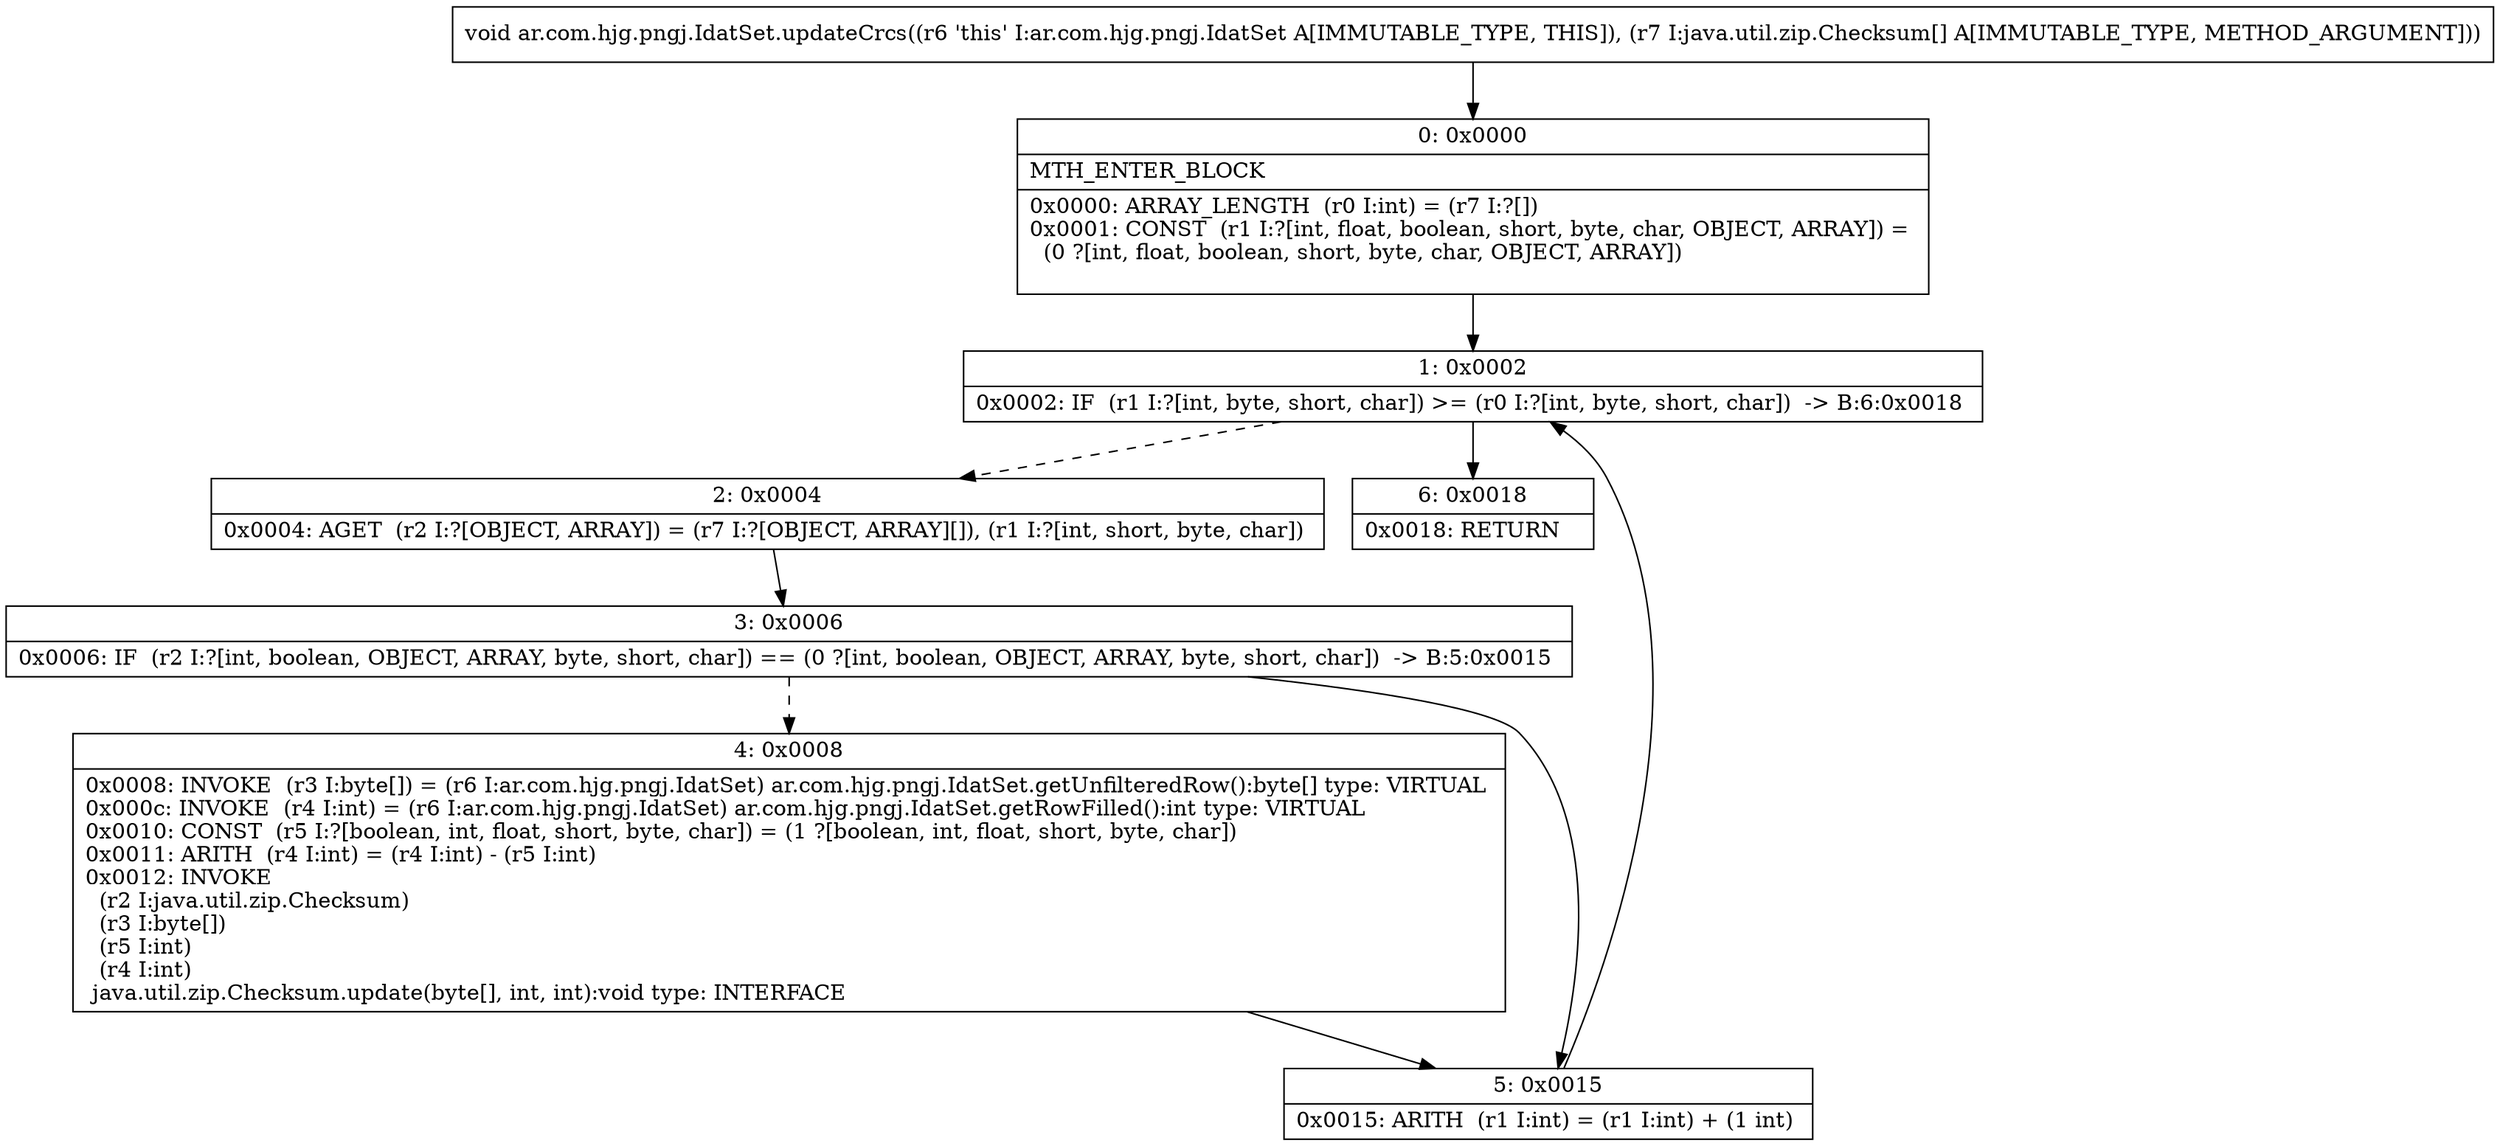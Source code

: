 digraph "CFG forar.com.hjg.pngj.IdatSet.updateCrcs([Ljava\/util\/zip\/Checksum;)V" {
Node_0 [shape=record,label="{0\:\ 0x0000|MTH_ENTER_BLOCK\l|0x0000: ARRAY_LENGTH  (r0 I:int) = (r7 I:?[]) \l0x0001: CONST  (r1 I:?[int, float, boolean, short, byte, char, OBJECT, ARRAY]) = \l  (0 ?[int, float, boolean, short, byte, char, OBJECT, ARRAY])\l \l}"];
Node_1 [shape=record,label="{1\:\ 0x0002|0x0002: IF  (r1 I:?[int, byte, short, char]) \>= (r0 I:?[int, byte, short, char])  \-\> B:6:0x0018 \l}"];
Node_2 [shape=record,label="{2\:\ 0x0004|0x0004: AGET  (r2 I:?[OBJECT, ARRAY]) = (r7 I:?[OBJECT, ARRAY][]), (r1 I:?[int, short, byte, char]) \l}"];
Node_3 [shape=record,label="{3\:\ 0x0006|0x0006: IF  (r2 I:?[int, boolean, OBJECT, ARRAY, byte, short, char]) == (0 ?[int, boolean, OBJECT, ARRAY, byte, short, char])  \-\> B:5:0x0015 \l}"];
Node_4 [shape=record,label="{4\:\ 0x0008|0x0008: INVOKE  (r3 I:byte[]) = (r6 I:ar.com.hjg.pngj.IdatSet) ar.com.hjg.pngj.IdatSet.getUnfilteredRow():byte[] type: VIRTUAL \l0x000c: INVOKE  (r4 I:int) = (r6 I:ar.com.hjg.pngj.IdatSet) ar.com.hjg.pngj.IdatSet.getRowFilled():int type: VIRTUAL \l0x0010: CONST  (r5 I:?[boolean, int, float, short, byte, char]) = (1 ?[boolean, int, float, short, byte, char]) \l0x0011: ARITH  (r4 I:int) = (r4 I:int) \- (r5 I:int) \l0x0012: INVOKE  \l  (r2 I:java.util.zip.Checksum)\l  (r3 I:byte[])\l  (r5 I:int)\l  (r4 I:int)\l java.util.zip.Checksum.update(byte[], int, int):void type: INTERFACE \l}"];
Node_5 [shape=record,label="{5\:\ 0x0015|0x0015: ARITH  (r1 I:int) = (r1 I:int) + (1 int) \l}"];
Node_6 [shape=record,label="{6\:\ 0x0018|0x0018: RETURN   \l}"];
MethodNode[shape=record,label="{void ar.com.hjg.pngj.IdatSet.updateCrcs((r6 'this' I:ar.com.hjg.pngj.IdatSet A[IMMUTABLE_TYPE, THIS]), (r7 I:java.util.zip.Checksum[] A[IMMUTABLE_TYPE, METHOD_ARGUMENT])) }"];
MethodNode -> Node_0;
Node_0 -> Node_1;
Node_1 -> Node_2[style=dashed];
Node_1 -> Node_6;
Node_2 -> Node_3;
Node_3 -> Node_4[style=dashed];
Node_3 -> Node_5;
Node_4 -> Node_5;
Node_5 -> Node_1;
}

